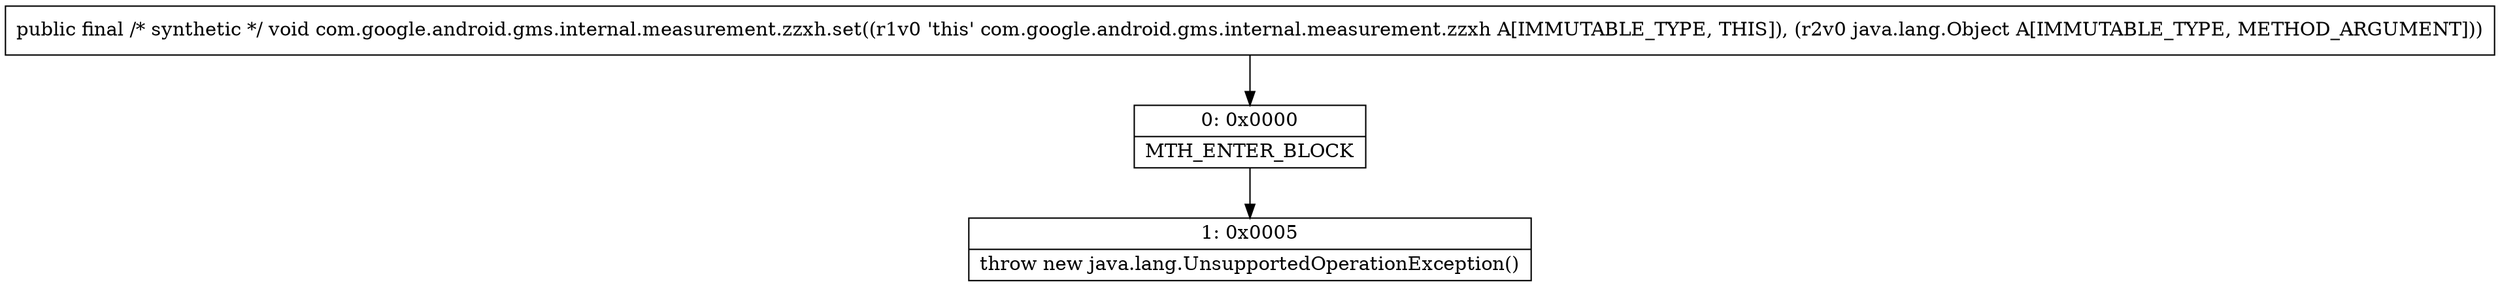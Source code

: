 digraph "CFG forcom.google.android.gms.internal.measurement.zzxh.set(Ljava\/lang\/Object;)V" {
Node_0 [shape=record,label="{0\:\ 0x0000|MTH_ENTER_BLOCK\l}"];
Node_1 [shape=record,label="{1\:\ 0x0005|throw new java.lang.UnsupportedOperationException()\l}"];
MethodNode[shape=record,label="{public final \/* synthetic *\/ void com.google.android.gms.internal.measurement.zzxh.set((r1v0 'this' com.google.android.gms.internal.measurement.zzxh A[IMMUTABLE_TYPE, THIS]), (r2v0 java.lang.Object A[IMMUTABLE_TYPE, METHOD_ARGUMENT])) }"];
MethodNode -> Node_0;
Node_0 -> Node_1;
}

